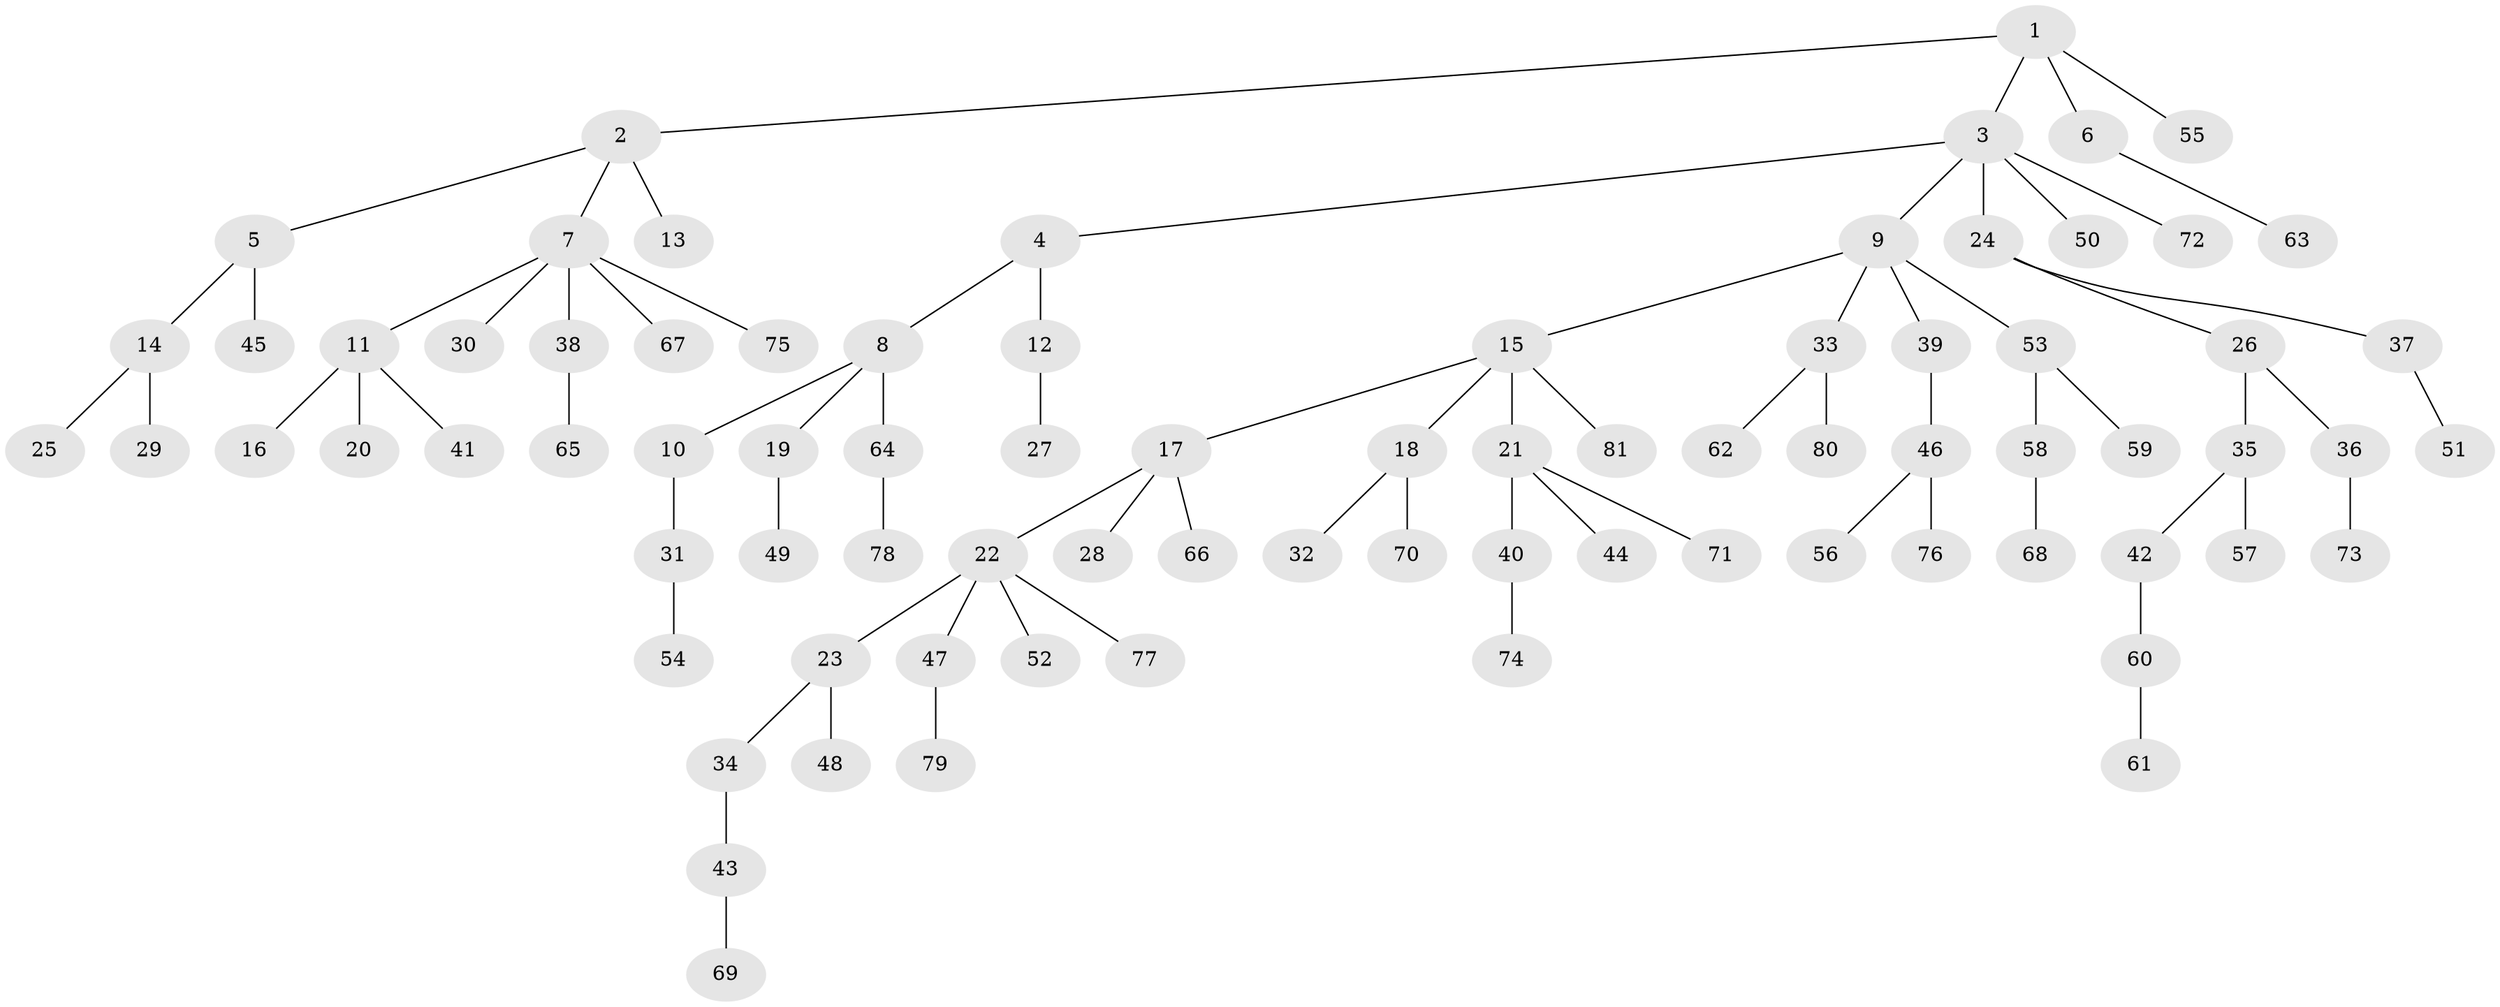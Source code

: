 // coarse degree distribution, {3: 0.19298245614035087, 5: 0.05263157894736842, 2: 0.21052631578947367, 1: 0.49122807017543857, 4: 0.05263157894736842}
// Generated by graph-tools (version 1.1) at 2025/52/03/04/25 22:52:05]
// undirected, 81 vertices, 80 edges
graph export_dot {
  node [color=gray90,style=filled];
  1;
  2;
  3;
  4;
  5;
  6;
  7;
  8;
  9;
  10;
  11;
  12;
  13;
  14;
  15;
  16;
  17;
  18;
  19;
  20;
  21;
  22;
  23;
  24;
  25;
  26;
  27;
  28;
  29;
  30;
  31;
  32;
  33;
  34;
  35;
  36;
  37;
  38;
  39;
  40;
  41;
  42;
  43;
  44;
  45;
  46;
  47;
  48;
  49;
  50;
  51;
  52;
  53;
  54;
  55;
  56;
  57;
  58;
  59;
  60;
  61;
  62;
  63;
  64;
  65;
  66;
  67;
  68;
  69;
  70;
  71;
  72;
  73;
  74;
  75;
  76;
  77;
  78;
  79;
  80;
  81;
  1 -- 2;
  1 -- 3;
  1 -- 6;
  1 -- 55;
  2 -- 5;
  2 -- 7;
  2 -- 13;
  3 -- 4;
  3 -- 9;
  3 -- 24;
  3 -- 50;
  3 -- 72;
  4 -- 8;
  4 -- 12;
  5 -- 14;
  5 -- 45;
  6 -- 63;
  7 -- 11;
  7 -- 30;
  7 -- 38;
  7 -- 67;
  7 -- 75;
  8 -- 10;
  8 -- 19;
  8 -- 64;
  9 -- 15;
  9 -- 33;
  9 -- 39;
  9 -- 53;
  10 -- 31;
  11 -- 16;
  11 -- 20;
  11 -- 41;
  12 -- 27;
  14 -- 25;
  14 -- 29;
  15 -- 17;
  15 -- 18;
  15 -- 21;
  15 -- 81;
  17 -- 22;
  17 -- 28;
  17 -- 66;
  18 -- 32;
  18 -- 70;
  19 -- 49;
  21 -- 40;
  21 -- 44;
  21 -- 71;
  22 -- 23;
  22 -- 47;
  22 -- 52;
  22 -- 77;
  23 -- 34;
  23 -- 48;
  24 -- 26;
  24 -- 37;
  26 -- 35;
  26 -- 36;
  31 -- 54;
  33 -- 62;
  33 -- 80;
  34 -- 43;
  35 -- 42;
  35 -- 57;
  36 -- 73;
  37 -- 51;
  38 -- 65;
  39 -- 46;
  40 -- 74;
  42 -- 60;
  43 -- 69;
  46 -- 56;
  46 -- 76;
  47 -- 79;
  53 -- 58;
  53 -- 59;
  58 -- 68;
  60 -- 61;
  64 -- 78;
}

